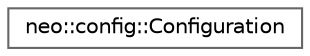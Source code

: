 digraph "Graphical Class Hierarchy"
{
 // LATEX_PDF_SIZE
  bgcolor="transparent";
  edge [fontname=Helvetica,fontsize=10,labelfontname=Helvetica,labelfontsize=10];
  node [fontname=Helvetica,fontsize=10,shape=box,height=0.2,width=0.4];
  rankdir="LR";
  Node0 [id="Node000000",label="neo::config::Configuration",height=0.2,width=0.4,color="grey40", fillcolor="white", style="filled",URL="$classneo_1_1config_1_1_configuration.html",tooltip="Complete Neo node configuration."];
}
